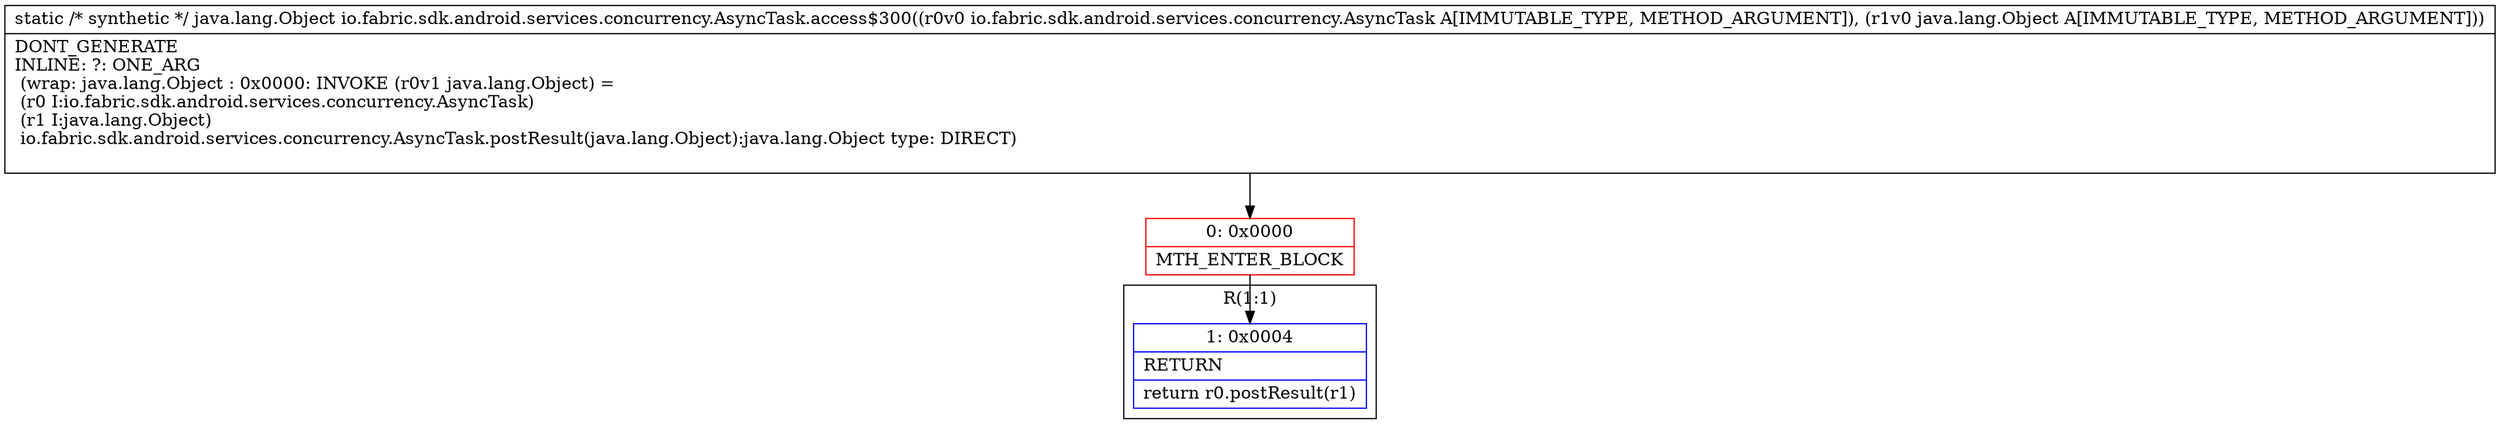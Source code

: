 digraph "CFG forio.fabric.sdk.android.services.concurrency.AsyncTask.access$300(Lio\/fabric\/sdk\/android\/services\/concurrency\/AsyncTask;Ljava\/lang\/Object;)Ljava\/lang\/Object;" {
subgraph cluster_Region_1585029944 {
label = "R(1:1)";
node [shape=record,color=blue];
Node_1 [shape=record,label="{1\:\ 0x0004|RETURN\l|return r0.postResult(r1)\l}"];
}
Node_0 [shape=record,color=red,label="{0\:\ 0x0000|MTH_ENTER_BLOCK\l}"];
MethodNode[shape=record,label="{static \/* synthetic *\/ java.lang.Object io.fabric.sdk.android.services.concurrency.AsyncTask.access$300((r0v0 io.fabric.sdk.android.services.concurrency.AsyncTask A[IMMUTABLE_TYPE, METHOD_ARGUMENT]), (r1v0 java.lang.Object A[IMMUTABLE_TYPE, METHOD_ARGUMENT]))  | DONT_GENERATE\lINLINE: ?: ONE_ARG  \l  (wrap: java.lang.Object : 0x0000: INVOKE  (r0v1 java.lang.Object) = \l  (r0 I:io.fabric.sdk.android.services.concurrency.AsyncTask)\l  (r1 I:java.lang.Object)\l io.fabric.sdk.android.services.concurrency.AsyncTask.postResult(java.lang.Object):java.lang.Object type: DIRECT)\l\l}"];
MethodNode -> Node_0;
Node_0 -> Node_1;
}

